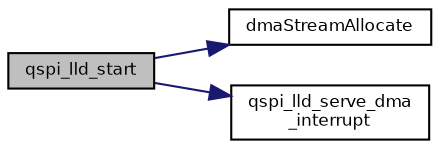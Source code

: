 digraph "qspi_lld_start"
{
  bgcolor="transparent";
  edge [fontname="Helvetica",fontsize="8",labelfontname="Helvetica",labelfontsize="8"];
  node [fontname="Helvetica",fontsize="8",shape=record];
  rankdir="LR";
  Node5 [label="qspi_lld_start",height=0.2,width=0.4,color="black", fillcolor="grey75", style="filled", fontcolor="black"];
  Node5 -> Node6 [color="midnightblue",fontsize="8",style="solid",fontname="Helvetica"];
  Node6 [label="dmaStreamAllocate",height=0.2,width=0.4,color="black",URL="$group___s_t_m32___d_m_a.html#ga2779cd46d0f5e9d7a6e549391e05cdd0",tooltip="Allocates a DMA stream. "];
  Node5 -> Node7 [color="midnightblue",fontsize="8",style="solid",fontname="Helvetica"];
  Node7 [label="qspi_lld_serve_dma\l_interrupt",height=0.2,width=0.4,color="black",URL="$group___q_s_p_i.html#gabef2f4b67702d099468fb9444a691570",tooltip="Shared service routine. "];
}
